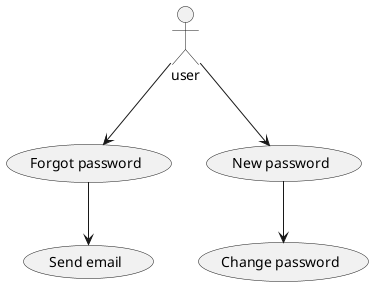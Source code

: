@startuml

user -->(Forgot password)
user -->(New password)
(Forgot password) -->(Send email)
(New password)-->(Change password)

@enduml
